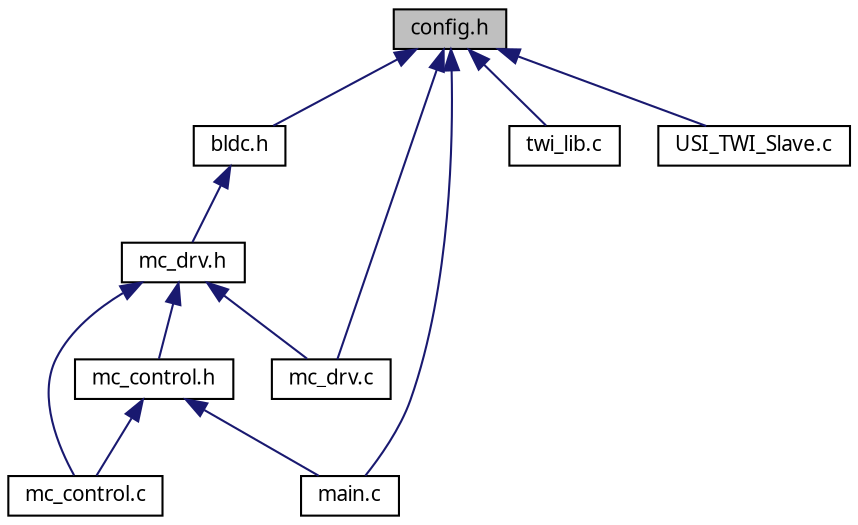 digraph G
{
  edge [fontname="FreeSans.ttf",fontsize=10,labelfontname="FreeSans.ttf",labelfontsize=10];
  node [fontname="FreeSans.ttf",fontsize=10,shape=record];
  Node1 [label="config.h",height=0.2,width=0.4,color="black", fillcolor="grey75", style="filled" fontcolor="black"];
  Node1 -> Node2 [dir=back,color="midnightblue",fontsize=10,style="solid",fontname="FreeSans.ttf"];
  Node2 [label="bldc.h",height=0.2,width=0.4,color="black", fillcolor="white", style="filled",URL="$bldc_8h.html",tooltip="This file contains the function declarations."];
  Node2 -> Node3 [dir=back,color="midnightblue",fontsize=10,style="solid",fontname="FreeSans.ttf"];
  Node3 [label="mc_drv.h",height=0.2,width=0.4,color="black", fillcolor="white", style="filled",URL="$mc__drv_8h.html",tooltip="This file contains the function declarations."];
  Node3 -> Node4 [dir=back,color="midnightblue",fontsize=10,style="solid",fontname="FreeSans.ttf"];
  Node4 [label="mc_control.h",height=0.2,width=0.4,color="black", fillcolor="white", style="filled",URL="$mc__control_8h.html",tooltip="This file contains the function declarations."];
  Node4 -> Node5 [dir=back,color="midnightblue",fontsize=10,style="solid",fontname="FreeSans.ttf"];
  Node5 [label="main.c",height=0.2,width=0.4,color="black", fillcolor="white", style="filled",URL="$main_8c.html",tooltip="Main for Motor application."];
  Node4 -> Node6 [dir=back,color="midnightblue",fontsize=10,style="solid",fontname="FreeSans.ttf"];
  Node6 [label="mc_control.c",height=0.2,width=0.4,color="black", fillcolor="white", style="filled",URL="$mc__control_8c.html",tooltip="This file contains the function declarations."];
  Node3 -> Node6 [dir=back,color="midnightblue",fontsize=10,style="solid",fontname="FreeSans.ttf"];
  Node3 -> Node7 [dir=back,color="midnightblue",fontsize=10,style="solid",fontname="FreeSans.ttf"];
  Node7 [label="mc_drv.c",height=0.2,width=0.4,color="black", fillcolor="white", style="filled",URL="$mc__drv_8c.html",tooltip="This file contains the function declarations."];
  Node1 -> Node5 [dir=back,color="midnightblue",fontsize=10,style="solid",fontname="FreeSans.ttf"];
  Node1 -> Node7 [dir=back,color="midnightblue",fontsize=10,style="solid",fontname="FreeSans.ttf"];
  Node1 -> Node8 [dir=back,color="midnightblue",fontsize=10,style="solid",fontname="FreeSans.ttf"];
  Node8 [label="twi_lib.c",height=0.2,width=0.4,color="black", fillcolor="white", style="filled",URL="$twi__lib_8c.html"];
  Node1 -> Node9 [dir=back,color="midnightblue",fontsize=10,style="solid",fontname="FreeSans.ttf"];
  Node9 [label="USI_TWI_Slave.c",height=0.2,width=0.4,color="black", fillcolor="white", style="filled",URL="$USI__TWI__Slave_8c.html"];
}
